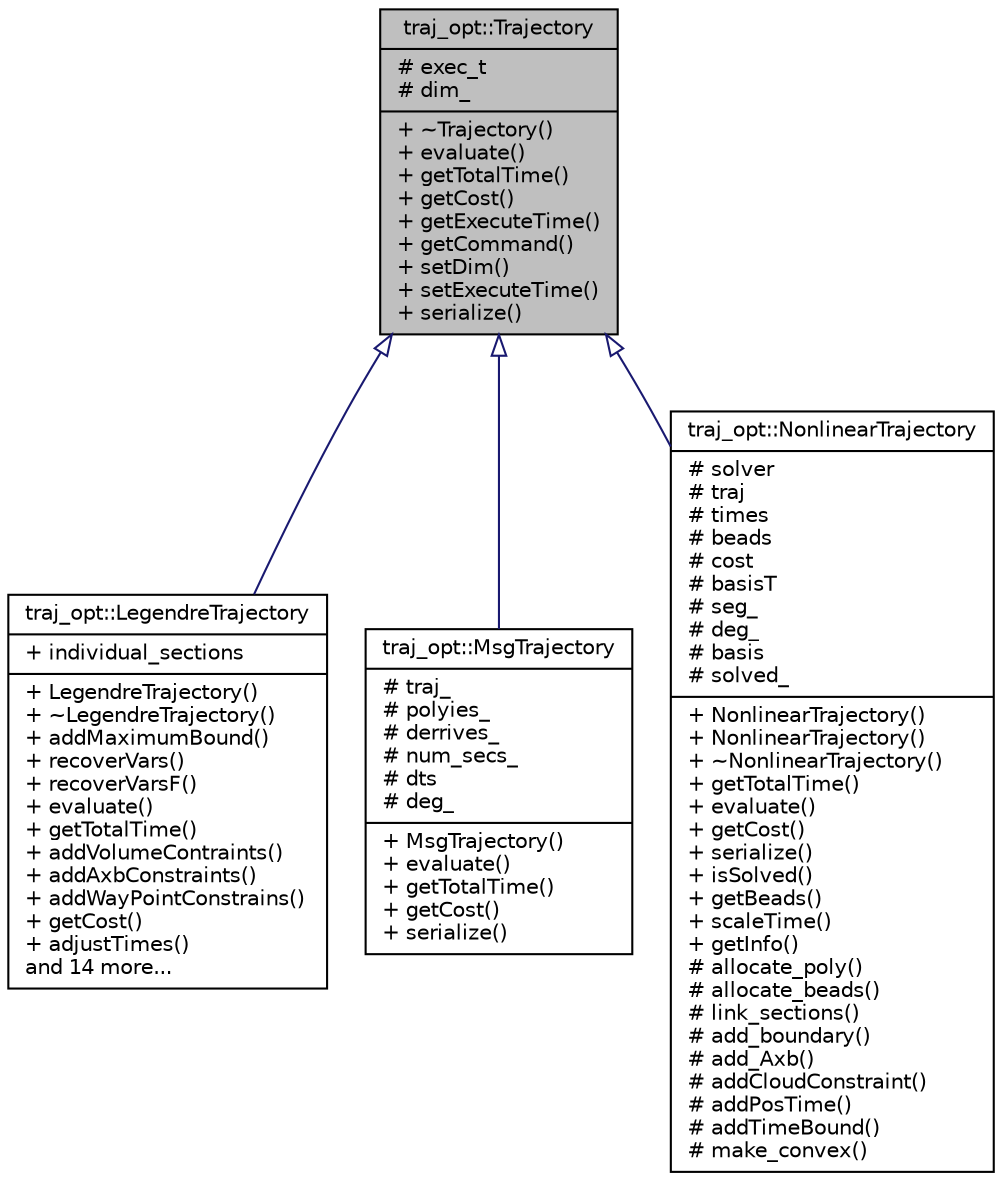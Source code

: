 digraph "traj_opt::Trajectory"
{
 // LATEX_PDF_SIZE
  edge [fontname="Helvetica",fontsize="10",labelfontname="Helvetica",labelfontsize="10"];
  node [fontname="Helvetica",fontsize="10",shape=record];
  Node1 [label="{traj_opt::Trajectory\n|# exec_t\l# dim_\l|+ ~Trajectory()\l+ evaluate()\l+ getTotalTime()\l+ getCost()\l+ getExecuteTime()\l+ getCommand()\l+ setDim()\l+ setExecuteTime()\l+ serialize()\l}",height=0.2,width=0.4,color="black", fillcolor="grey75", style="filled", fontcolor="black",tooltip=" "];
  Node1 -> Node2 [dir="back",color="midnightblue",fontsize="10",style="solid",arrowtail="onormal",fontname="Helvetica"];
  Node2 [label="{traj_opt::LegendreTrajectory\n|+ individual_sections\l|+ LegendreTrajectory()\l+ ~LegendreTrajectory()\l+ addMaximumBound()\l+ recoverVars()\l+ recoverVarsF()\l+ evaluate()\l+ getTotalTime()\l+ addVolumeContraints()\l+ addAxbConstraints()\l+ addWayPointConstrains()\l+ getCost()\l+ adjustTimes()\land 14 more...\l}",height=0.2,width=0.4,color="black", fillcolor="white", style="filled",URL="$classtraj__opt_1_1LegendreTrajectory.html",tooltip=" "];
  Node1 -> Node3 [dir="back",color="midnightblue",fontsize="10",style="solid",arrowtail="onormal",fontname="Helvetica"];
  Node3 [label="{traj_opt::MsgTrajectory\n|# traj_\l# polyies_\l# derrives_\l# num_secs_\l# dts\l# deg_\l|+ MsgTrajectory()\l+ evaluate()\l+ getTotalTime()\l+ getCost()\l+ serialize()\l}",height=0.2,width=0.4,color="black", fillcolor="white", style="filled",URL="$classtraj__opt_1_1MsgTrajectory.html",tooltip=" "];
  Node1 -> Node4 [dir="back",color="midnightblue",fontsize="10",style="solid",arrowtail="onormal",fontname="Helvetica"];
  Node4 [label="{traj_opt::NonlinearTrajectory\n|# solver\l# traj\l# times\l# beads\l# cost\l# basisT\l# seg_\l# deg_\l# basis\l# solved_\l|+ NonlinearTrajectory()\l+ NonlinearTrajectory()\l+ ~NonlinearTrajectory()\l+ getTotalTime()\l+ evaluate()\l+ getCost()\l+ serialize()\l+ isSolved()\l+ getBeads()\l+ scaleTime()\l+ getInfo()\l# allocate_poly()\l# allocate_beads()\l# link_sections()\l# add_boundary()\l# add_Axb()\l# addCloudConstraint()\l# addPosTime()\l# addTimeBound()\l# make_convex()\l}",height=0.2,width=0.4,color="black", fillcolor="white", style="filled",URL="$classtraj__opt_1_1NonlinearTrajectory.html",tooltip=" "];
}
